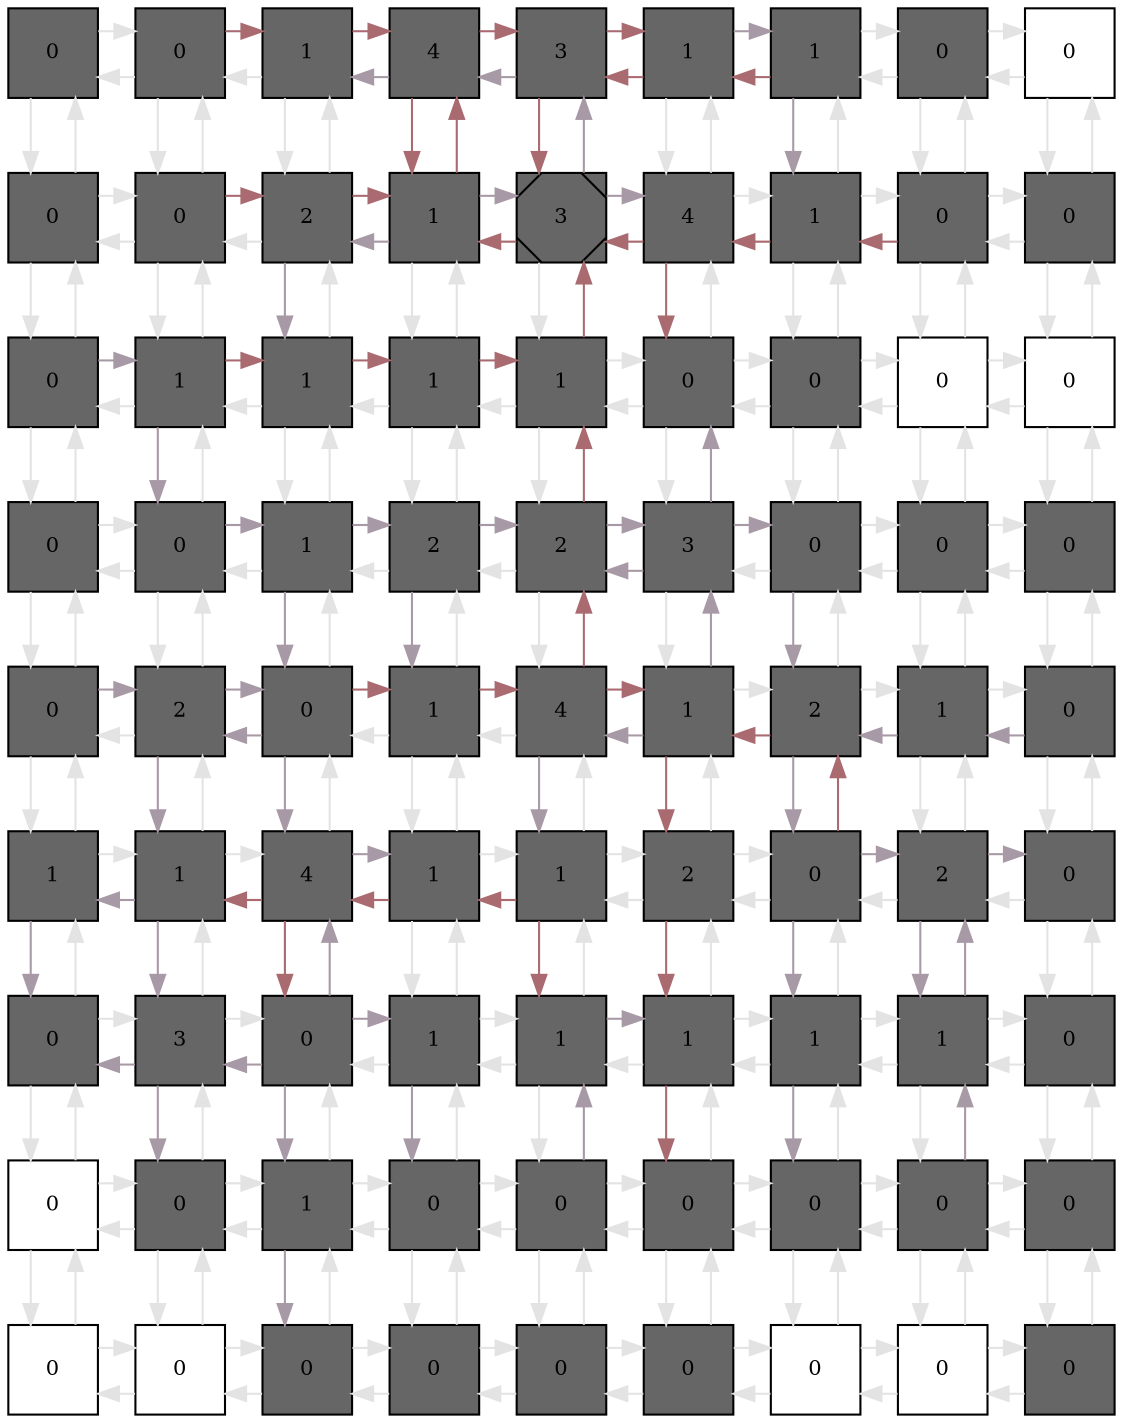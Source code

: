 digraph layout  {
rankdir=TB;
splines=ortho;
node [fixedsize=false, style=filled, width="0.6"];
edge [constraint=false];
0 [fillcolor="#666666", fontsize=10, label=0, shape=square, tooltip="name:  4ORFs ,\nin_degree: 2,\nout_degree: 2"];
1 [fillcolor="#666666", fontsize=10, label=0, shape=square, tooltip="name:  RGT1 ,\nin_degree: 3,\nout_degree: 3"];
2 [fillcolor="#666666", fontsize=10, label=1, shape=square, tooltip="name:  HXT8 ,\nin_degree: 3,\nout_degree: 3"];
3 [fillcolor="#666666", fontsize=10, label=4, shape=square, tooltip="name:  HXT3 ,\nin_degree: 3,\nout_degree: 3"];
4 [fillcolor="#666666", fontsize=10, label=3, shape=square, tooltip="name:  HXT2 ,\nin_degree: 3,\nout_degree: 3"];
5 [fillcolor="#666666", fontsize=10, label=1, shape=square, tooltip="name:  STD1 ,\nin_degree: 3,\nout_degree: 3"];
6 [fillcolor="#666666", fontsize=10, label=1, shape=square, tooltip="name:  Yck1p ,\nin_degree: 3,\nout_degree: 3"];
7 [fillcolor="#666666", fontsize=10, label=0, shape=square, tooltip="name:  YCK1_2 ,\nin_degree: 3,\nout_degree: 3"];
8 [fillcolor="#FFFFFF", fontsize=10, label=0, shape=square, tooltip="name: None,\nin_degree: 2,\nout_degree: 2"];
9 [fillcolor="#666666", fontsize=10, label=0, shape=square, tooltip="name:  RGT2 ,\nin_degree: 3,\nout_degree: 3"];
10 [fillcolor="#666666", fontsize=10, label=0, shape=square, tooltip="name:  Rgt2p ,\nin_degree: 4,\nout_degree: 4"];
11 [fillcolor="#666666", fontsize=10, label=2, shape=square, tooltip="name:  HXT5 ,\nin_degree: 4,\nout_degree: 4"];
12 [fillcolor="#666666", fontsize=10, label=1, shape=square, tooltip="name:  Rgt1p ,\nin_degree: 4,\nout_degree: 4"];
13 [fillcolor="#666666", fontsize=10, label=3, shape=Msquare, tooltip="name:  Mth1p ,\nin_degree: 4,\nout_degree: 4"];
14 [fillcolor="#666666", fontsize=10, label=4, shape=square, tooltip="name:  HXT1 ,\nin_degree: 4,\nout_degree: 4"];
15 [fillcolor="#666666", fontsize=10, label=1, shape=square, tooltip="name:  Std1p ,\nin_degree: 4,\nout_degree: 4"];
16 [fillcolor="#666666", fontsize=10, label=0, shape=square, tooltip="name:  SCF_grr1 ,\nin_degree: 4,\nout_degree: 4"];
17 [fillcolor="#666666", fontsize=10, label=0, shape=square, tooltip="name:  GRR1 ,\nin_degree: 3,\nout_degree: 3"];
18 [fillcolor="#666666", fontsize=10, label=0, shape=square, tooltip="name:  REG1 ,\nin_degree: 3,\nout_degree: 3"];
19 [fillcolor="#666666", fontsize=10, label=1, shape=square, tooltip="name:  glucose_ext ,\nin_degree: 4,\nout_degree: 4"];
20 [fillcolor="#666666", fontsize=10, label=1, shape=square, tooltip="name:  MIG3 ,\nin_degree: 4,\nout_degree: 4"];
21 [fillcolor="#666666", fontsize=10, label=1, shape=square, tooltip="name:  MIG2 ,\nin_degree: 4,\nout_degree: 4"];
22 [fillcolor="#666666", fontsize=10, label=1, shape=square, tooltip="name:  Snf3p ,\nin_degree: 4,\nout_degree: 4"];
23 [fillcolor="#666666", fontsize=10, label=0, shape=square, tooltip="name:  HXT4 ,\nin_degree: 4,\nout_degree: 4"];
24 [fillcolor="#666666", fontsize=10, label=0, shape=square, tooltip="name:  GAL7 ,\nin_degree: 4,\nout_degree: 4"];
25 [fillcolor="#FFFFFF", fontsize=10, label=0, shape=square, tooltip="name: None,\nin_degree: 4,\nout_degree: 4"];
26 [fillcolor="#FFFFFF", fontsize=10, label=0, shape=square, tooltip="name: None,\nin_degree: 3,\nout_degree: 3"];
27 [fillcolor="#666666", fontsize=10, label=0, shape=square, tooltip="name:  GLC7 ,\nin_degree: 3,\nout_degree: 3"];
28 [fillcolor="#666666", fontsize=10, label=0, shape=square, tooltip="name:  Glc7Reg1 ,\nin_degree: 4,\nout_degree: 4"];
29 [fillcolor="#666666", fontsize=10, label=1, shape=square, tooltip="name:  Mig3p ,\nin_degree: 4,\nout_degree: 4"];
30 [fillcolor="#666666", fontsize=10, label=2, shape=square, tooltip="name:  Mig2p ,\nin_degree: 4,\nout_degree: 4"];
31 [fillcolor="#666666", fontsize=10, label=2, shape=square, tooltip="name:  SNF3 ,\nin_degree: 4,\nout_degree: 4"];
32 [fillcolor="#666666", fontsize=10, label=3, shape=square, tooltip="name:  SUC2 ,\nin_degree: 4,\nout_degree: 4"];
33 [fillcolor="#666666", fontsize=10, label=0, shape=square, tooltip="name:  GAL4 ,\nin_degree: 4,\nout_degree: 4"];
34 [fillcolor="#666666", fontsize=10, label=0, shape=square, tooltip="name:  GAL10 ,\nin_degree: 4,\nout_degree: 4"];
35 [fillcolor="#666666", fontsize=10, label=0, shape=square, tooltip="name:  GAL11 ,\nin_degree: 3,\nout_degree: 3"];
36 [fillcolor="#666666", fontsize=10, label=0, shape=square, tooltip="name:  SNF4 ,\nin_degree: 3,\nout_degree: 3"];
37 [fillcolor="#666666", fontsize=10, label=2, shape=square, tooltip="name:  SNF1 ,\nin_degree: 4,\nout_degree: 4"];
38 [fillcolor="#666666", fontsize=10, label=0, shape=square, tooltip="name:  Snf1p ,\nin_degree: 4,\nout_degree: 4"];
39 [fillcolor="#666666", fontsize=10, label=1, shape=square, tooltip="name:  MIG1 ,\nin_degree: 4,\nout_degree: 4"];
40 [fillcolor="#666666", fontsize=10, label=4, shape=square, tooltip="name:  MTH1 ,\nin_degree: 4,\nout_degree: 4"];
41 [fillcolor="#666666", fontsize=10, label=1, shape=square, tooltip="name:  Mig1p ,\nin_degree: 4,\nout_degree: 4"];
42 [fillcolor="#666666", fontsize=10, label=2, shape=square, tooltip="name:  GAL1 ,\nin_degree: 4,\nout_degree: 4"];
43 [fillcolor="#666666", fontsize=10, label=1, shape=square, tooltip="name:  Gal1p ,\nin_degree: 4,\nout_degree: 4"];
44 [fillcolor="#666666", fontsize=10, label=0, shape=square, tooltip="name:  Gal11p ,\nin_degree: 3,\nout_degree: 3"];
45 [fillcolor="#666666", fontsize=10, label=1, shape=square, tooltip="name:  SIP4 ,\nin_degree: 3,\nout_degree: 3"];
46 [fillcolor="#666666", fontsize=10, label=1, shape=square, tooltip="name:  Sip4p ,\nin_degree: 4,\nout_degree: 4"];
47 [fillcolor="#666666", fontsize=10, label=4, shape=square, tooltip="name:  ICL1 ,\nin_degree: 4,\nout_degree: 4"];
48 [fillcolor="#666666", fontsize=10, label=1, shape=square, tooltip="name:  SFC1 ,\nin_degree: 4,\nout_degree: 4"];
49 [fillcolor="#666666", fontsize=10, label=1, shape=square, tooltip="name:  CAT8 ,\nin_degree: 4,\nout_degree: 4"];
50 [fillcolor="#666666", fontsize=10, label=2, shape=square, tooltip="name:  MEL1 ,\nin_degree: 4,\nout_degree: 4"];
51 [fillcolor="#666666", fontsize=10, label=0, shape=square, tooltip="name:  Gal4p ,\nin_degree: 4,\nout_degree: 4"];
52 [fillcolor="#666666", fontsize=10, label=2, shape=square, tooltip="name:  Gal80p ,\nin_degree: 4,\nout_degree: 4"];
53 [fillcolor="#666666", fontsize=10, label=0, shape=square, tooltip="name:  GAL2 ,\nin_degree: 3,\nout_degree: 3"];
54 [fillcolor="#666666", fontsize=10, label=0, shape=square, tooltip="name:  MLS1 ,\nin_degree: 3,\nout_degree: 3"];
55 [fillcolor="#666666", fontsize=10, label=3, shape=square, tooltip="name:  MDH2 ,\nin_degree: 4,\nout_degree: 4"];
56 [fillcolor="#666666", fontsize=10, label=0, shape=square, tooltip="name:  Cat8p ,\nin_degree: 4,\nout_degree: 4"];
57 [fillcolor="#666666", fontsize=10, label=1, shape=square, tooltip="name:  PCK1 ,\nin_degree: 4,\nout_degree: 4"];
58 [fillcolor="#666666", fontsize=10, label=1, shape=square, tooltip="name:  MALR ,\nin_degree: 4,\nout_degree: 4"];
59 [fillcolor="#666666", fontsize=10, label=1, shape=square, tooltip="name:  MALS ,\nin_degree: 4,\nout_degree: 4"];
60 [fillcolor="#666666", fontsize=10, label=1, shape=square, tooltip="name:  GAL5 ,\nin_degree: 4,\nout_degree: 4"];
61 [fillcolor="#666666", fontsize=10, label=1, shape=square, tooltip="name:  GAL80 ,\nin_degree: 4,\nout_degree: 4"];
62 [fillcolor="#666666", fontsize=10, label=0, shape=square, tooltip="name:  Gal2p ,\nin_degree: 3,\nout_degree: 3"];
63 [fillcolor="#FFFFFF", fontsize=10, label=0, shape=square, tooltip="name: None,\nin_degree: 3,\nout_degree: 3"];
64 [fillcolor="#666666", fontsize=10, label=0, shape=square, tooltip="name:  FBP1 ,\nin_degree: 4,\nout_degree: 4"];
65 [fillcolor="#666666", fontsize=10, label=1, shape=square, tooltip="name:  JEN1 ,\nin_degree: 4,\nout_degree: 4"];
66 [fillcolor="#666666", fontsize=10, label=0, shape=square, tooltip="name:  IDP2 ,\nin_degree: 4,\nout_degree: 4"];
67 [fillcolor="#666666", fontsize=10, label=0, shape=square, tooltip="name:  MalRp ,\nin_degree: 4,\nout_degree: 4"];
68 [fillcolor="#666666", fontsize=10, label=0, shape=square, tooltip="name:  MALT ,\nin_degree: 4,\nout_degree: 4"];
69 [fillcolor="#666666", fontsize=10, label=0, shape=square, tooltip="name:  GAL3 ,\nin_degree: 4,\nout_degree: 4"];
70 [fillcolor="#666666", fontsize=10, label=0, shape=square, tooltip="name:  Gal3p ,\nin_degree: 4,\nout_degree: 4"];
71 [fillcolor="#666666", fontsize=10, label=0, shape=square, tooltip="name:  galactose_int ,\nin_degree: 3,\nout_degree: 3"];
72 [fillcolor="#FFFFFF", fontsize=10, label=0, shape=square, tooltip="name: None,\nin_degree: 2,\nout_degree: 2"];
73 [fillcolor="#FFFFFF", fontsize=10, label=0, shape=square, tooltip="name: None,\nin_degree: 3,\nout_degree: 3"];
74 [fillcolor="#666666", fontsize=10, label=0, shape=square, tooltip="name:  ACS1 ,\nin_degree: 3,\nout_degree: 3"];
75 [fillcolor="#666666", fontsize=10, label=0, shape=square, tooltip="name:  maltose_ext ,\nin_degree: 3,\nout_degree: 3"];
76 [fillcolor="#666666", fontsize=10, label=0, shape=square, tooltip="name:  maltose_int ,\nin_degree: 3,\nout_degree: 3"];
77 [fillcolor="#666666", fontsize=10, label=0, shape=square, tooltip="name:  MalTp ,\nin_degree: 3,\nout_degree: 3"];
78 [fillcolor="#FFFFFF", fontsize=10, label=0, shape=square, tooltip="name: None,\nin_degree: 3,\nout_degree: 3"];
79 [fillcolor="#FFFFFF", fontsize=10, label=0, shape=square, tooltip="name: None,\nin_degree: 3,\nout_degree: 3"];
80 [fillcolor="#666666", fontsize=10, label=0, shape=square, tooltip="name:  galactose_ext ,\nin_degree: 2,\nout_degree: 2"];
0 -> 1  [color=grey89, style="penwidth(0.1)", tooltip=" ", weight=1];
0 -> 9  [color=grey89, style="penwidth(0.1)", tooltip=" ", weight=1];
1 -> 0  [color=grey89, style="penwidth(0.1)", tooltip=" ", weight=1];
1 -> 2  [color="#A96A70", style="penwidth(0.1)", tooltip="1( RGT1 ) to 12( Rgt1p )", weight=1];
1 -> 10  [color=grey89, style="penwidth(0.1)", tooltip=" ", weight=1];
2 -> 1  [color=grey89, style="penwidth(0.1)", tooltip=" ", weight=1];
2 -> 3  [color="#A96A70", style="penwidth(0.1)", tooltip="1( RGT1 ) to 12( Rgt1p )", weight=1];
2 -> 11  [color=grey89, style="penwidth(0.1)", tooltip=" ", weight=1];
3 -> 2  [color="#A899A6", style="penwidth(0.1)", tooltip="12( Rgt1p ) to 2( HXT8 )", weight=1];
3 -> 4  [color="#A96A70", style="penwidth(0.1)", tooltip="12( Rgt1p ) to 5( STD1 )", weight=1];
3 -> 12  [color="#A96A70", style="penwidth(0.1)", tooltip="1( RGT1 ) to 12( Rgt1p )", weight=1];
4 -> 3  [color="#A899A6", style="penwidth(0.1)", tooltip="13( Mth1p ) to 3( HXT3 )", weight=1];
4 -> 5  [color="#A96A70", style="penwidth(0.1)", tooltip="12( Rgt1p ) to 5( STD1 )", weight=1];
4 -> 13  [color="#A96A70", style="penwidth(0.1)", tooltip="6( Yck1p ) to 13( Mth1p )", weight=1];
5 -> 4  [color="#A96A70", style="penwidth(0.1)", tooltip="6( Yck1p ) to 13( Mth1p )", weight=1];
5 -> 6  [color="#A899A6", style="penwidth(0.1)", tooltip="5( STD1 ) to 15( Std1p )", weight=1];
5 -> 14  [color=grey89, style="penwidth(0.1)", tooltip=" ", weight=1];
6 -> 5  [color="#A96A70", style="penwidth(0.1)", tooltip="6( Yck1p ) to 13( Mth1p )", weight=1];
6 -> 7  [color=grey89, style="penwidth(0.1)", tooltip=" ", weight=1];
6 -> 15  [color="#A899A6", style="penwidth(0.1)", tooltip="5( STD1 ) to 15( Std1p )", weight=1];
7 -> 6  [color=grey89, style="penwidth(0.1)", tooltip=" ", weight=1];
7 -> 8  [color=grey89, style="penwidth(0.1)", tooltip=" ", weight=1];
7 -> 16  [color=grey89, style="penwidth(0.1)", tooltip=" ", weight=1];
8 -> 7  [color=grey89, style="penwidth(0.1)", tooltip=" ", weight=1];
8 -> 17  [color=grey89, style="penwidth(0.1)", tooltip=" ", weight=1];
9 -> 0  [color=grey89, style="penwidth(0.1)", tooltip=" ", weight=1];
9 -> 10  [color=grey89, style="penwidth(0.1)", tooltip=" ", weight=1];
9 -> 18  [color=grey89, style="penwidth(0.1)", tooltip=" ", weight=1];
10 -> 1  [color=grey89, style="penwidth(0.1)", tooltip=" ", weight=1];
10 -> 9  [color=grey89, style="penwidth(0.1)", tooltip=" ", weight=1];
10 -> 11  [color="#A96A70", style="penwidth(0.1)", tooltip="10( Rgt2p ) to 13( Mth1p )", weight=1];
10 -> 19  [color=grey89, style="penwidth(0.1)", tooltip=" ", weight=1];
11 -> 2  [color=grey89, style="penwidth(0.1)", tooltip=" ", weight=1];
11 -> 10  [color=grey89, style="penwidth(0.1)", tooltip=" ", weight=1];
11 -> 12  [color="#A96A70", style="penwidth(0.1)", tooltip="10( Rgt2p ) to 13( Mth1p )", weight=1];
11 -> 20  [color="#A899A6", style="penwidth(0.1)", tooltip="12( Rgt1p ) to 20( MIG3 )", weight=1];
12 -> 3  [color="#A96A70", style="penwidth(0.1)", tooltip="12( Rgt1p ) to 5( STD1 )", weight=1];
12 -> 11  [color="#A899A6", style="penwidth(0.1)", tooltip="12( Rgt1p ) to 20( MIG3 )", weight=1];
12 -> 13  [color="#A899A6", style="penwidth(0.1)", tooltip="12( Rgt1p ) to 14( HXT1 )", weight=1];
12 -> 21  [color=grey89, style="penwidth(0.1)", tooltip=" ", weight=1];
13 -> 4  [color="#A899A6", style="penwidth(0.1)", tooltip="13( Mth1p ) to 3( HXT3 )", weight=1];
13 -> 12  [color="#A96A70", style="penwidth(0.1)", tooltip="15( Std1p ) to 12( Rgt1p )", weight=1];
13 -> 14  [color="#A899A6", style="penwidth(0.1)", tooltip="12( Rgt1p ) to 14( HXT1 )", weight=1];
13 -> 22  [color=grey89, style="penwidth(0.1)", tooltip=" ", weight=1];
14 -> 5  [color=grey89, style="penwidth(0.1)", tooltip=" ", weight=1];
14 -> 13  [color="#A96A70", style="penwidth(0.1)", tooltip="16( SCF_grr1 ) to 13( Mth1p )", weight=1];
14 -> 15  [color=grey89, style="penwidth(0.1)", tooltip=" ", weight=1];
14 -> 23  [color="#A96A70", style="penwidth(0.1)", tooltip="12( Rgt1p ) to 23( HXT4 )", weight=1];
15 -> 6  [color=grey89, style="penwidth(0.1)", tooltip=" ", weight=1];
15 -> 14  [color="#A96A70", style="penwidth(0.1)", tooltip="16( SCF_grr1 ) to 13( Mth1p )", weight=1];
15 -> 16  [color=grey89, style="penwidth(0.1)", tooltip=" ", weight=1];
15 -> 24  [color=grey89, style="penwidth(0.1)", tooltip=" ", weight=1];
16 -> 7  [color=grey89, style="penwidth(0.1)", tooltip=" ", weight=1];
16 -> 15  [color="#A96A70", style="penwidth(0.1)", tooltip="16( SCF_grr1 ) to 13( Mth1p )", weight=1];
16 -> 17  [color=grey89, style="penwidth(0.1)", tooltip=" ", weight=1];
16 -> 25  [color=grey89, style="penwidth(0.1)", tooltip=" ", weight=1];
17 -> 8  [color=grey89, style="penwidth(0.1)", tooltip=" ", weight=1];
17 -> 16  [color=grey89, style="penwidth(0.1)", tooltip=" ", weight=1];
17 -> 26  [color=grey89, style="penwidth(0.1)", tooltip=" ", weight=1];
18 -> 9  [color=grey89, style="penwidth(0.1)", tooltip=" ", weight=1];
18 -> 19  [color="#A899A6", style="penwidth(0.1)", tooltip="18( REG1 ) to 28( Glc7Reg1 )", weight=1];
18 -> 27  [color=grey89, style="penwidth(0.1)", tooltip=" ", weight=1];
19 -> 10  [color=grey89, style="penwidth(0.1)", tooltip=" ", weight=1];
19 -> 18  [color=grey89, style="penwidth(0.1)", tooltip=" ", weight=1];
19 -> 20  [color="#A96A70", style="penwidth(0.1)", tooltip="19( glucose_ext ) to 22( Snf3p )", weight=1];
19 -> 28  [color="#A899A6", style="penwidth(0.1)", tooltip="18( REG1 ) to 28( Glc7Reg1 )", weight=1];
20 -> 11  [color=grey89, style="penwidth(0.1)", tooltip=" ", weight=1];
20 -> 19  [color=grey89, style="penwidth(0.1)", tooltip=" ", weight=1];
20 -> 21  [color="#A96A70", style="penwidth(0.1)", tooltip="19( glucose_ext ) to 22( Snf3p )", weight=1];
20 -> 29  [color=grey89, style="penwidth(0.1)", tooltip=" ", weight=1];
21 -> 12  [color=grey89, style="penwidth(0.1)", tooltip=" ", weight=1];
21 -> 20  [color=grey89, style="penwidth(0.1)", tooltip=" ", weight=1];
21 -> 22  [color="#A96A70", style="penwidth(0.1)", tooltip="19( glucose_ext ) to 22( Snf3p )", weight=1];
21 -> 30  [color=grey89, style="penwidth(0.1)", tooltip=" ", weight=1];
22 -> 13  [color="#A96A70", style="penwidth(0.1)", tooltip="40( MTH1 ) to 13( Mth1p )", weight=1];
22 -> 21  [color=grey89, style="penwidth(0.1)", tooltip=" ", weight=1];
22 -> 23  [color=grey89, style="penwidth(0.1)", tooltip=" ", weight=1];
22 -> 31  [color=grey89, style="penwidth(0.1)", tooltip=" ", weight=1];
23 -> 14  [color=grey89, style="penwidth(0.1)", tooltip=" ", weight=1];
23 -> 22  [color=grey89, style="penwidth(0.1)", tooltip=" ", weight=1];
23 -> 24  [color=grey89, style="penwidth(0.1)", tooltip=" ", weight=1];
23 -> 32  [color=grey89, style="penwidth(0.1)", tooltip=" ", weight=1];
24 -> 15  [color=grey89, style="penwidth(0.1)", tooltip=" ", weight=1];
24 -> 23  [color=grey89, style="penwidth(0.1)", tooltip=" ", weight=1];
24 -> 25  [color=grey89, style="penwidth(0.1)", tooltip=" ", weight=1];
24 -> 33  [color=grey89, style="penwidth(0.1)", tooltip=" ", weight=1];
25 -> 16  [color=grey89, style="penwidth(0.1)", tooltip=" ", weight=1];
25 -> 24  [color=grey89, style="penwidth(0.1)", tooltip=" ", weight=1];
25 -> 26  [color=grey89, style="penwidth(0.1)", tooltip=" ", weight=1];
25 -> 34  [color=grey89, style="penwidth(0.1)", tooltip=" ", weight=1];
26 -> 17  [color=grey89, style="penwidth(0.1)", tooltip=" ", weight=1];
26 -> 25  [color=grey89, style="penwidth(0.1)", tooltip=" ", weight=1];
26 -> 35  [color=grey89, style="penwidth(0.1)", tooltip=" ", weight=1];
27 -> 18  [color=grey89, style="penwidth(0.1)", tooltip=" ", weight=1];
27 -> 28  [color=grey89, style="penwidth(0.1)", tooltip=" ", weight=1];
27 -> 36  [color=grey89, style="penwidth(0.1)", tooltip=" ", weight=1];
28 -> 19  [color=grey89, style="penwidth(0.1)", tooltip=" ", weight=1];
28 -> 27  [color=grey89, style="penwidth(0.1)", tooltip=" ", weight=1];
28 -> 29  [color="#A899A6", style="penwidth(0.1)", tooltip="28( Glc7Reg1 ) to 38( Snf1p )", weight=1];
28 -> 37  [color=grey89, style="penwidth(0.1)", tooltip=" ", weight=1];
29 -> 20  [color=grey89, style="penwidth(0.1)", tooltip=" ", weight=1];
29 -> 28  [color=grey89, style="penwidth(0.1)", tooltip=" ", weight=1];
29 -> 30  [color="#A899A6", style="penwidth(0.1)", tooltip="29( Mig3p ) to 39( MIG1 )", weight=1];
29 -> 38  [color="#A899A6", style="penwidth(0.1)", tooltip="28( Glc7Reg1 ) to 38( Snf1p )", weight=1];
30 -> 21  [color=grey89, style="penwidth(0.1)", tooltip=" ", weight=1];
30 -> 29  [color=grey89, style="penwidth(0.1)", tooltip=" ", weight=1];
30 -> 31  [color="#A899A6", style="penwidth(0.1)", tooltip="30( Mig2p ) to 32( SUC2 )", weight=1];
30 -> 39  [color="#A899A6", style="penwidth(0.1)", tooltip="29( Mig3p ) to 39( MIG1 )", weight=1];
31 -> 22  [color="#A96A70", style="penwidth(0.1)", tooltip="40( MTH1 ) to 13( Mth1p )", weight=1];
31 -> 30  [color=grey89, style="penwidth(0.1)", tooltip=" ", weight=1];
31 -> 32  [color="#A899A6", style="penwidth(0.1)", tooltip="30( Mig2p ) to 32( SUC2 )", weight=1];
31 -> 40  [color=grey89, style="penwidth(0.1)", tooltip=" ", weight=1];
32 -> 23  [color="#A899A6", style="penwidth(0.1)", tooltip="41( Mig1p ) to 23( HXT4 )", weight=1];
32 -> 31  [color="#A899A6", style="penwidth(0.1)", tooltip="41( Mig1p ) to 31( SNF3 )", weight=1];
32 -> 33  [color="#A899A6", style="penwidth(0.1)", tooltip="41( Mig1p ) to 33( GAL4 )", weight=1];
32 -> 41  [color=grey89, style="penwidth(0.1)", tooltip=" ", weight=1];
33 -> 24  [color=grey89, style="penwidth(0.1)", tooltip=" ", weight=1];
33 -> 32  [color=grey89, style="penwidth(0.1)", tooltip=" ", weight=1];
33 -> 34  [color=grey89, style="penwidth(0.1)", tooltip=" ", weight=1];
33 -> 42  [color="#A899A6", style="penwidth(0.1)", tooltip="33( GAL4 ) to 51( Gal4p )", weight=1];
34 -> 25  [color=grey89, style="penwidth(0.1)", tooltip=" ", weight=1];
34 -> 33  [color=grey89, style="penwidth(0.1)", tooltip=" ", weight=1];
34 -> 35  [color=grey89, style="penwidth(0.1)", tooltip=" ", weight=1];
34 -> 43  [color=grey89, style="penwidth(0.1)", tooltip=" ", weight=1];
35 -> 26  [color=grey89, style="penwidth(0.1)", tooltip=" ", weight=1];
35 -> 34  [color=grey89, style="penwidth(0.1)", tooltip=" ", weight=1];
35 -> 44  [color=grey89, style="penwidth(0.1)", tooltip=" ", weight=1];
36 -> 27  [color=grey89, style="penwidth(0.1)", tooltip=" ", weight=1];
36 -> 37  [color="#A899A6", style="penwidth(0.1)", tooltip="36( SNF4 ) to 38( Snf1p )", weight=1];
36 -> 45  [color=grey89, style="penwidth(0.1)", tooltip=" ", weight=1];
37 -> 28  [color=grey89, style="penwidth(0.1)", tooltip=" ", weight=1];
37 -> 36  [color=grey89, style="penwidth(0.1)", tooltip=" ", weight=1];
37 -> 38  [color="#A899A6", style="penwidth(0.1)", tooltip="36( SNF4 ) to 38( Snf1p )", weight=1];
37 -> 46  [color="#A899A6", style="penwidth(0.1)", tooltip="38( Snf1p ) to 46( Sip4p )", weight=1];
38 -> 29  [color=grey89, style="penwidth(0.1)", tooltip=" ", weight=1];
38 -> 37  [color="#A899A6", style="penwidth(0.1)", tooltip="38( Snf1p ) to 46( Sip4p )", weight=1];
38 -> 39  [color="#A96A70", style="penwidth(0.1)", tooltip="38( Snf1p ) to 41( Mig1p )", weight=1];
38 -> 47  [color="#A899A6", style="penwidth(0.1)", tooltip="38( Snf1p ) to 56( Cat8p )", weight=1];
39 -> 30  [color=grey89, style="penwidth(0.1)", tooltip=" ", weight=1];
39 -> 38  [color=grey89, style="penwidth(0.1)", tooltip=" ", weight=1];
39 -> 40  [color="#A96A70", style="penwidth(0.1)", tooltip="38( Snf1p ) to 41( Mig1p )", weight=1];
39 -> 48  [color=grey89, style="penwidth(0.1)", tooltip=" ", weight=1];
40 -> 31  [color="#A96A70", style="penwidth(0.1)", tooltip="40( MTH1 ) to 13( Mth1p )", weight=1];
40 -> 39  [color=grey89, style="penwidth(0.1)", tooltip=" ", weight=1];
40 -> 41  [color="#A96A70", style="penwidth(0.1)", tooltip="38( Snf1p ) to 41( Mig1p )", weight=1];
40 -> 49  [color="#A899A6", style="penwidth(0.1)", tooltip="41( Mig1p ) to 49( CAT8 )", weight=1];
41 -> 32  [color="#A899A6", style="penwidth(0.1)", tooltip="41( Mig1p ) to 33( GAL4 )", weight=1];
41 -> 40  [color="#A899A6", style="penwidth(0.1)", tooltip="41( Mig1p ) to 49( CAT8 )", weight=1];
41 -> 42  [color=grey89, style="penwidth(0.1)", tooltip=" ", weight=1];
41 -> 50  [color="#A96A70", style="penwidth(0.1)", tooltip="41( Mig1p ) to 68( MALT )", weight=1];
42 -> 33  [color=grey89, style="penwidth(0.1)", tooltip=" ", weight=1];
42 -> 41  [color="#A96A70", style="penwidth(0.1)", tooltip="51( Gal4p ) to 40( MTH1 )", weight=1];
42 -> 43  [color=grey89, style="penwidth(0.1)", tooltip=" ", weight=1];
42 -> 51  [color="#A899A6", style="penwidth(0.1)", tooltip="33( GAL4 ) to 51( Gal4p )", weight=1];
43 -> 34  [color=grey89, style="penwidth(0.1)", tooltip=" ", weight=1];
43 -> 42  [color="#A899A6", style="penwidth(0.1)", tooltip="44( Gal11p ) to 42( GAL1 )", weight=1];
43 -> 44  [color=grey89, style="penwidth(0.1)", tooltip=" ", weight=1];
43 -> 52  [color=grey89, style="penwidth(0.1)", tooltip=" ", weight=1];
44 -> 35  [color=grey89, style="penwidth(0.1)", tooltip=" ", weight=1];
44 -> 43  [color="#A899A6", style="penwidth(0.1)", tooltip="44( Gal11p ) to 42( GAL1 )", weight=1];
44 -> 53  [color=grey89, style="penwidth(0.1)", tooltip=" ", weight=1];
45 -> 36  [color=grey89, style="penwidth(0.1)", tooltip=" ", weight=1];
45 -> 46  [color=grey89, style="penwidth(0.1)", tooltip=" ", weight=1];
45 -> 54  [color="#A899A6", style="penwidth(0.1)", tooltip="46( Sip4p ) to 54( MLS1 )", weight=1];
46 -> 37  [color=grey89, style="penwidth(0.1)", tooltip=" ", weight=1];
46 -> 45  [color="#A899A6", style="penwidth(0.1)", tooltip="46( Sip4p ) to 54( MLS1 )", weight=1];
46 -> 47  [color=grey89, style="penwidth(0.1)", tooltip=" ", weight=1];
46 -> 55  [color="#A899A6", style="penwidth(0.1)", tooltip="46( Sip4p ) to 64( FBP1 )", weight=1];
47 -> 38  [color=grey89, style="penwidth(0.1)", tooltip=" ", weight=1];
47 -> 46  [color="#A96A70", style="penwidth(0.1)", tooltip="56( Cat8p ) to 45( SIP4 )", weight=1];
47 -> 48  [color="#A899A6", style="penwidth(0.1)", tooltip="56( Cat8p ) to 48( SFC1 )", weight=1];
47 -> 56  [color="#A96A70", style="penwidth(0.1)", tooltip="49( CAT8 ) to 56( Cat8p )", weight=1];
48 -> 39  [color=grey89, style="penwidth(0.1)", tooltip=" ", weight=1];
48 -> 47  [color="#A96A70", style="penwidth(0.1)", tooltip="49( CAT8 ) to 56( Cat8p )", weight=1];
48 -> 49  [color=grey89, style="penwidth(0.1)", tooltip=" ", weight=1];
48 -> 57  [color=grey89, style="penwidth(0.1)", tooltip=" ", weight=1];
49 -> 40  [color=grey89, style="penwidth(0.1)", tooltip=" ", weight=1];
49 -> 48  [color="#A96A70", style="penwidth(0.1)", tooltip="49( CAT8 ) to 56( Cat8p )", weight=1];
49 -> 50  [color=grey89, style="penwidth(0.1)", tooltip=" ", weight=1];
49 -> 58  [color="#A96A70", style="penwidth(0.1)", tooltip="41( Mig1p ) to 58( MALR )", weight=1];
50 -> 41  [color=grey89, style="penwidth(0.1)", tooltip=" ", weight=1];
50 -> 49  [color=grey89, style="penwidth(0.1)", tooltip=" ", weight=1];
50 -> 51  [color=grey89, style="penwidth(0.1)", tooltip=" ", weight=1];
50 -> 59  [color="#A96A70", style="penwidth(0.1)", tooltip="41( Mig1p ) to 68( MALT )", weight=1];
51 -> 42  [color="#A96A70", style="penwidth(0.1)", tooltip="51( Gal4p ) to 40( MTH1 )", weight=1];
51 -> 50  [color=grey89, style="penwidth(0.1)", tooltip=" ", weight=1];
51 -> 52  [color="#A899A6", style="penwidth(0.1)", tooltip="51( Gal4p ) to 53( GAL2 )", weight=1];
51 -> 60  [color="#A899A6", style="penwidth(0.1)", tooltip="51( Gal4p ) to 69( GAL3 )", weight=1];
52 -> 43  [color=grey89, style="penwidth(0.1)", tooltip=" ", weight=1];
52 -> 51  [color=grey89, style="penwidth(0.1)", tooltip=" ", weight=1];
52 -> 53  [color="#A899A6", style="penwidth(0.1)", tooltip="51( Gal4p ) to 53( GAL2 )", weight=1];
52 -> 61  [color="#A899A6", style="penwidth(0.1)", tooltip="51( Gal4p ) to 61( GAL80 )", weight=1];
53 -> 44  [color=grey89, style="penwidth(0.1)", tooltip=" ", weight=1];
53 -> 52  [color=grey89, style="penwidth(0.1)", tooltip=" ", weight=1];
53 -> 62  [color=grey89, style="penwidth(0.1)", tooltip=" ", weight=1];
54 -> 45  [color=grey89, style="penwidth(0.1)", tooltip=" ", weight=1];
54 -> 55  [color=grey89, style="penwidth(0.1)", tooltip=" ", weight=1];
54 -> 63  [color=grey89, style="penwidth(0.1)", tooltip=" ", weight=1];
55 -> 46  [color=grey89, style="penwidth(0.1)", tooltip=" ", weight=1];
55 -> 54  [color="#A899A6", style="penwidth(0.1)", tooltip="56( Cat8p ) to 54( MLS1 )", weight=1];
55 -> 56  [color=grey89, style="penwidth(0.1)", tooltip=" ", weight=1];
55 -> 64  [color="#A899A6", style="penwidth(0.1)", tooltip="46( Sip4p ) to 64( FBP1 )", weight=1];
56 -> 47  [color="#A899A6", style="penwidth(0.1)", tooltip="56( Cat8p ) to 48( SFC1 )", weight=1];
56 -> 55  [color="#A899A6", style="penwidth(0.1)", tooltip="56( Cat8p ) to 54( MLS1 )", weight=1];
56 -> 57  [color="#A899A6", style="penwidth(0.1)", tooltip="56( Cat8p ) to 66( IDP2 )", weight=1];
56 -> 65  [color="#A899A6", style="penwidth(0.1)", tooltip="56( Cat8p ) to 74( ACS1 )", weight=1];
57 -> 48  [color=grey89, style="penwidth(0.1)", tooltip=" ", weight=1];
57 -> 56  [color=grey89, style="penwidth(0.1)", tooltip=" ", weight=1];
57 -> 58  [color=grey89, style="penwidth(0.1)", tooltip=" ", weight=1];
57 -> 66  [color="#A899A6", style="penwidth(0.1)", tooltip="56( Cat8p ) to 66( IDP2 )", weight=1];
58 -> 49  [color=grey89, style="penwidth(0.1)", tooltip=" ", weight=1];
58 -> 57  [color=grey89, style="penwidth(0.1)", tooltip=" ", weight=1];
58 -> 59  [color="#A899A6", style="penwidth(0.1)", tooltip="67( MalRp ) to 59( MALS )", weight=1];
58 -> 67  [color=grey89, style="penwidth(0.1)", tooltip=" ", weight=1];
59 -> 50  [color=grey89, style="penwidth(0.1)", tooltip=" ", weight=1];
59 -> 58  [color=grey89, style="penwidth(0.1)", tooltip=" ", weight=1];
59 -> 60  [color=grey89, style="penwidth(0.1)", tooltip=" ", weight=1];
59 -> 68  [color="#A96A70", style="penwidth(0.1)", tooltip="41( Mig1p ) to 68( MALT )", weight=1];
60 -> 51  [color=grey89, style="penwidth(0.1)", tooltip=" ", weight=1];
60 -> 59  [color=grey89, style="penwidth(0.1)", tooltip=" ", weight=1];
60 -> 61  [color=grey89, style="penwidth(0.1)", tooltip=" ", weight=1];
60 -> 69  [color="#A899A6", style="penwidth(0.1)", tooltip="51( Gal4p ) to 69( GAL3 )", weight=1];
61 -> 52  [color="#A899A6", style="penwidth(0.1)", tooltip="70( Gal3p ) to 52( Gal80p )", weight=1];
61 -> 60  [color=grey89, style="penwidth(0.1)", tooltip=" ", weight=1];
61 -> 62  [color=grey89, style="penwidth(0.1)", tooltip=" ", weight=1];
61 -> 70  [color=grey89, style="penwidth(0.1)", tooltip=" ", weight=1];
62 -> 53  [color=grey89, style="penwidth(0.1)", tooltip=" ", weight=1];
62 -> 61  [color=grey89, style="penwidth(0.1)", tooltip=" ", weight=1];
62 -> 71  [color=grey89, style="penwidth(0.1)", tooltip=" ", weight=1];
63 -> 54  [color=grey89, style="penwidth(0.1)", tooltip=" ", weight=1];
63 -> 64  [color=grey89, style="penwidth(0.1)", tooltip=" ", weight=1];
63 -> 72  [color=grey89, style="penwidth(0.1)", tooltip=" ", weight=1];
64 -> 55  [color=grey89, style="penwidth(0.1)", tooltip=" ", weight=1];
64 -> 63  [color=grey89, style="penwidth(0.1)", tooltip=" ", weight=1];
64 -> 65  [color=grey89, style="penwidth(0.1)", tooltip=" ", weight=1];
64 -> 73  [color=grey89, style="penwidth(0.1)", tooltip=" ", weight=1];
65 -> 56  [color=grey89, style="penwidth(0.1)", tooltip=" ", weight=1];
65 -> 64  [color=grey89, style="penwidth(0.1)", tooltip=" ", weight=1];
65 -> 66  [color=grey89, style="penwidth(0.1)", tooltip=" ", weight=1];
65 -> 74  [color="#A899A6", style="penwidth(0.1)", tooltip="56( Cat8p ) to 74( ACS1 )", weight=1];
66 -> 57  [color=grey89, style="penwidth(0.1)", tooltip=" ", weight=1];
66 -> 65  [color=grey89, style="penwidth(0.1)", tooltip=" ", weight=1];
66 -> 67  [color=grey89, style="penwidth(0.1)", tooltip=" ", weight=1];
66 -> 75  [color=grey89, style="penwidth(0.1)", tooltip=" ", weight=1];
67 -> 58  [color="#A899A6", style="penwidth(0.1)", tooltip="67( MalRp ) to 59( MALS )", weight=1];
67 -> 66  [color=grey89, style="penwidth(0.1)", tooltip=" ", weight=1];
67 -> 68  [color=grey89, style="penwidth(0.1)", tooltip=" ", weight=1];
67 -> 76  [color=grey89, style="penwidth(0.1)", tooltip=" ", weight=1];
68 -> 59  [color=grey89, style="penwidth(0.1)", tooltip=" ", weight=1];
68 -> 67  [color=grey89, style="penwidth(0.1)", tooltip=" ", weight=1];
68 -> 69  [color=grey89, style="penwidth(0.1)", tooltip=" ", weight=1];
68 -> 77  [color=grey89, style="penwidth(0.1)", tooltip=" ", weight=1];
69 -> 60  [color=grey89, style="penwidth(0.1)", tooltip=" ", weight=1];
69 -> 68  [color=grey89, style="penwidth(0.1)", tooltip=" ", weight=1];
69 -> 70  [color=grey89, style="penwidth(0.1)", tooltip=" ", weight=1];
69 -> 78  [color=grey89, style="penwidth(0.1)", tooltip=" ", weight=1];
70 -> 61  [color="#A899A6", style="penwidth(0.1)", tooltip="70( Gal3p ) to 52( Gal80p )", weight=1];
70 -> 69  [color=grey89, style="penwidth(0.1)", tooltip=" ", weight=1];
70 -> 71  [color=grey89, style="penwidth(0.1)", tooltip=" ", weight=1];
70 -> 79  [color=grey89, style="penwidth(0.1)", tooltip=" ", weight=1];
71 -> 62  [color=grey89, style="penwidth(0.1)", tooltip=" ", weight=1];
71 -> 70  [color=grey89, style="penwidth(0.1)", tooltip=" ", weight=1];
71 -> 80  [color=grey89, style="penwidth(0.1)", tooltip=" ", weight=1];
72 -> 63  [color=grey89, style="penwidth(0.1)", tooltip=" ", weight=1];
72 -> 73  [color=grey89, style="penwidth(0.1)", tooltip=" ", weight=1];
73 -> 64  [color=grey89, style="penwidth(0.1)", tooltip=" ", weight=1];
73 -> 72  [color=grey89, style="penwidth(0.1)", tooltip=" ", weight=1];
73 -> 74  [color=grey89, style="penwidth(0.1)", tooltip=" ", weight=1];
74 -> 65  [color=grey89, style="penwidth(0.1)", tooltip=" ", weight=1];
74 -> 73  [color=grey89, style="penwidth(0.1)", tooltip=" ", weight=1];
74 -> 75  [color=grey89, style="penwidth(0.1)", tooltip=" ", weight=1];
75 -> 66  [color=grey89, style="penwidth(0.1)", tooltip=" ", weight=1];
75 -> 74  [color=grey89, style="penwidth(0.1)", tooltip=" ", weight=1];
75 -> 76  [color=grey89, style="penwidth(0.1)", tooltip=" ", weight=1];
76 -> 67  [color=grey89, style="penwidth(0.1)", tooltip=" ", weight=1];
76 -> 75  [color=grey89, style="penwidth(0.1)", tooltip=" ", weight=1];
76 -> 77  [color=grey89, style="penwidth(0.1)", tooltip=" ", weight=1];
77 -> 68  [color=grey89, style="penwidth(0.1)", tooltip=" ", weight=1];
77 -> 76  [color=grey89, style="penwidth(0.1)", tooltip=" ", weight=1];
77 -> 78  [color=grey89, style="penwidth(0.1)", tooltip=" ", weight=1];
78 -> 69  [color=grey89, style="penwidth(0.1)", tooltip=" ", weight=1];
78 -> 77  [color=grey89, style="penwidth(0.1)", tooltip=" ", weight=1];
78 -> 79  [color=grey89, style="penwidth(0.1)", tooltip=" ", weight=1];
79 -> 70  [color=grey89, style="penwidth(0.1)", tooltip=" ", weight=1];
79 -> 78  [color=grey89, style="penwidth(0.1)", tooltip=" ", weight=1];
79 -> 80  [color=grey89, style="penwidth(0.1)", tooltip=" ", weight=1];
80 -> 71  [color=grey89, style="penwidth(0.1)", tooltip=" ", weight=1];
80 -> 79  [color=grey89, style="penwidth(0.1)", tooltip=" ", weight=1];
edge [constraint=true, style=invis];

0 -> 9 -> 18 -> 27 -> 36 -> 45 -> 54 -> 63 -> 72;
1 -> 10 -> 19 -> 28 -> 37 -> 46 -> 55 -> 64 -> 73;
2 -> 11 -> 20 -> 29 -> 38 -> 47 -> 56 -> 65 -> 74;
3 -> 12 -> 21 -> 30 -> 39 -> 48 -> 57 -> 66 -> 75;
4 -> 13 -> 22 -> 31 -> 40 -> 49 -> 58 -> 67 -> 76;
5 -> 14 -> 23 -> 32 -> 41 -> 50 -> 59 -> 68 -> 77;
6 -> 15 -> 24 -> 33 -> 42 -> 51 -> 60 -> 69 -> 78;
7 -> 16 -> 25 -> 34 -> 43 -> 52 -> 61 -> 70 -> 79;
8 -> 17 -> 26 -> 35 -> 44 -> 53 -> 62 -> 71 -> 80;
rank = same {0 -> 1 -> 2 -> 3 -> 4 -> 5 -> 6 -> 7 -> 8};
rank = same {9 -> 10 -> 11 -> 12 -> 13 -> 14 -> 15 -> 16 -> 17};
rank = same {18 -> 19 -> 20 -> 21 -> 22 -> 23 -> 24 -> 25 -> 26};
rank = same {27 -> 28 -> 29 -> 30 -> 31 -> 32 -> 33 -> 34 -> 35};
rank = same {36 -> 37 -> 38 -> 39 -> 40 -> 41 -> 42 -> 43 -> 44};
rank = same {45 -> 46 -> 47 -> 48 -> 49 -> 50 -> 51 -> 52 -> 53};
rank = same {54 -> 55 -> 56 -> 57 -> 58 -> 59 -> 60 -> 61 -> 62};
rank = same {63 -> 64 -> 65 -> 66 -> 67 -> 68 -> 69 -> 70 -> 71};
rank = same {72 -> 73 -> 74 -> 75 -> 76 -> 77 -> 78 -> 79 -> 80};
}